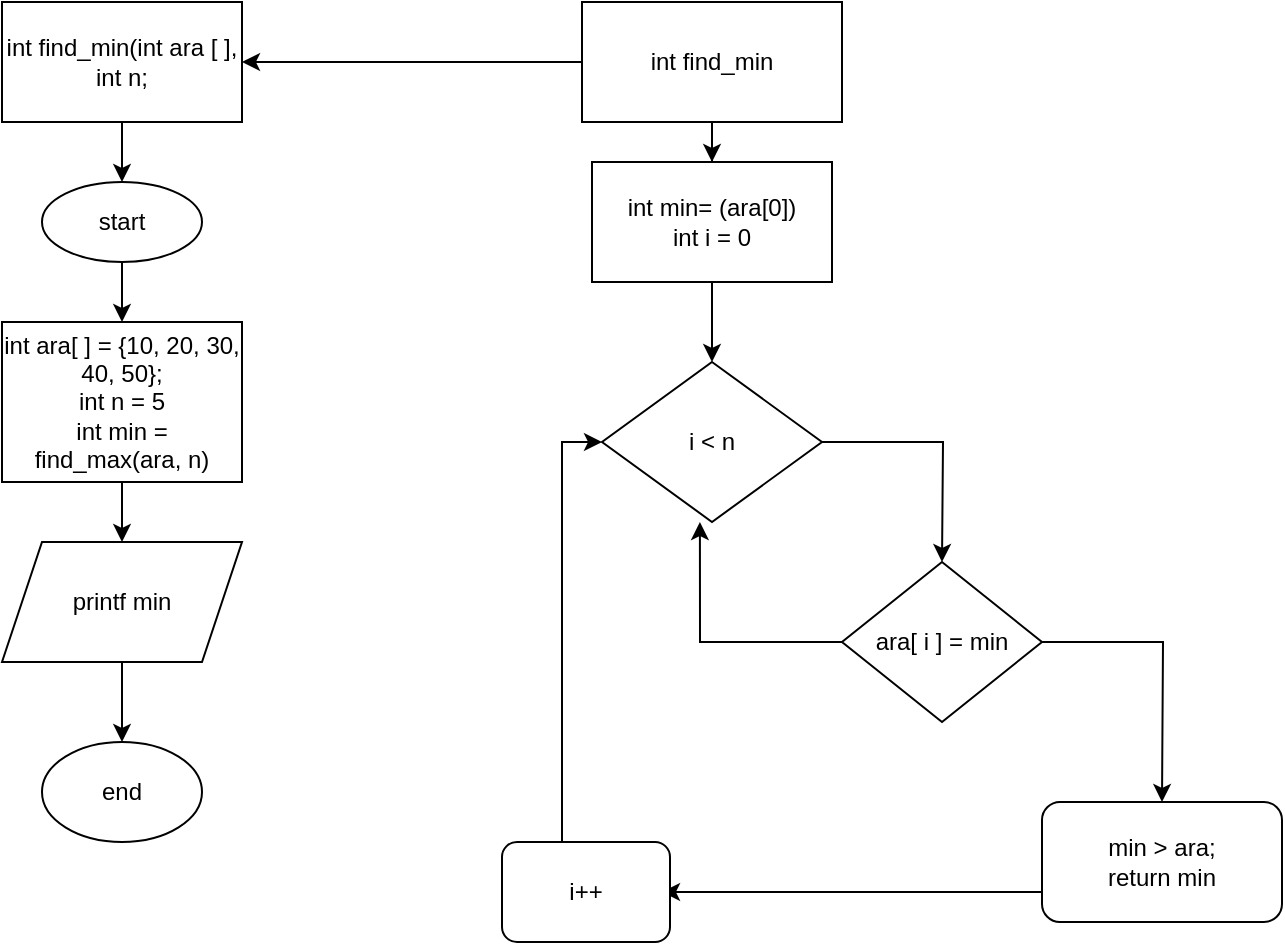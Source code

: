 <mxfile version="20.8.16" type="github">
  <diagram id="C5RBs43oDa-KdzZeNtuy" name="Page-1">
    <mxGraphModel dx="814" dy="1632" grid="1" gridSize="10" guides="1" tooltips="1" connect="1" arrows="1" fold="1" page="1" pageScale="1" pageWidth="827" pageHeight="1169" math="0" shadow="0">
      <root>
        <mxCell id="WIyWlLk6GJQsqaUBKTNV-0" />
        <mxCell id="WIyWlLk6GJQsqaUBKTNV-1" parent="WIyWlLk6GJQsqaUBKTNV-0" />
        <mxCell id="Tnt2tdOCs1esu0Zzdq4X-2" value="" style="edgeStyle=orthogonalEdgeStyle;rounded=0;orthogonalLoop=1;jettySize=auto;html=1;" edge="1" parent="WIyWlLk6GJQsqaUBKTNV-1" source="Tnt2tdOCs1esu0Zzdq4X-0" target="Tnt2tdOCs1esu0Zzdq4X-1">
          <mxGeometry relative="1" as="geometry" />
        </mxCell>
        <mxCell id="Tnt2tdOCs1esu0Zzdq4X-0" value="int find_min(int ara [ ], int n;" style="rounded=0;whiteSpace=wrap;html=1;" vertex="1" parent="WIyWlLk6GJQsqaUBKTNV-1">
          <mxGeometry x="140" y="-230" width="120" height="60" as="geometry" />
        </mxCell>
        <mxCell id="Tnt2tdOCs1esu0Zzdq4X-4" value="" style="edgeStyle=orthogonalEdgeStyle;rounded=0;orthogonalLoop=1;jettySize=auto;html=1;" edge="1" parent="WIyWlLk6GJQsqaUBKTNV-1" source="Tnt2tdOCs1esu0Zzdq4X-1" target="Tnt2tdOCs1esu0Zzdq4X-3">
          <mxGeometry relative="1" as="geometry" />
        </mxCell>
        <mxCell id="Tnt2tdOCs1esu0Zzdq4X-1" value="start" style="ellipse;whiteSpace=wrap;html=1;rounded=0;" vertex="1" parent="WIyWlLk6GJQsqaUBKTNV-1">
          <mxGeometry x="160" y="-140" width="80" height="40" as="geometry" />
        </mxCell>
        <mxCell id="Tnt2tdOCs1esu0Zzdq4X-6" value="" style="edgeStyle=orthogonalEdgeStyle;rounded=0;orthogonalLoop=1;jettySize=auto;html=1;" edge="1" parent="WIyWlLk6GJQsqaUBKTNV-1" source="Tnt2tdOCs1esu0Zzdq4X-3" target="Tnt2tdOCs1esu0Zzdq4X-5">
          <mxGeometry relative="1" as="geometry" />
        </mxCell>
        <mxCell id="Tnt2tdOCs1esu0Zzdq4X-3" value="int ara[ ] = {10, 20, 30, 40, 50};&lt;br&gt;int n = 5&lt;br&gt;int min = find_max(ara, n)" style="whiteSpace=wrap;html=1;rounded=0;" vertex="1" parent="WIyWlLk6GJQsqaUBKTNV-1">
          <mxGeometry x="140" y="-70" width="120" height="80" as="geometry" />
        </mxCell>
        <mxCell id="Tnt2tdOCs1esu0Zzdq4X-14" value="" style="edgeStyle=orthogonalEdgeStyle;rounded=0;orthogonalLoop=1;jettySize=auto;html=1;" edge="1" parent="WIyWlLk6GJQsqaUBKTNV-1" source="Tnt2tdOCs1esu0Zzdq4X-5" target="Tnt2tdOCs1esu0Zzdq4X-13">
          <mxGeometry relative="1" as="geometry" />
        </mxCell>
        <mxCell id="Tnt2tdOCs1esu0Zzdq4X-5" value="printf min" style="shape=parallelogram;perimeter=parallelogramPerimeter;whiteSpace=wrap;html=1;fixedSize=1;rounded=0;" vertex="1" parent="WIyWlLk6GJQsqaUBKTNV-1">
          <mxGeometry x="140" y="40" width="120" height="60" as="geometry" />
        </mxCell>
        <mxCell id="Tnt2tdOCs1esu0Zzdq4X-8" style="edgeStyle=orthogonalEdgeStyle;rounded=0;orthogonalLoop=1;jettySize=auto;html=1;exitX=0;exitY=0.5;exitDx=0;exitDy=0;" edge="1" parent="WIyWlLk6GJQsqaUBKTNV-1" source="Tnt2tdOCs1esu0Zzdq4X-7" target="Tnt2tdOCs1esu0Zzdq4X-0">
          <mxGeometry relative="1" as="geometry" />
        </mxCell>
        <mxCell id="Tnt2tdOCs1esu0Zzdq4X-10" value="" style="edgeStyle=orthogonalEdgeStyle;rounded=0;orthogonalLoop=1;jettySize=auto;html=1;" edge="1" parent="WIyWlLk6GJQsqaUBKTNV-1" source="Tnt2tdOCs1esu0Zzdq4X-7" target="Tnt2tdOCs1esu0Zzdq4X-9">
          <mxGeometry relative="1" as="geometry" />
        </mxCell>
        <mxCell id="Tnt2tdOCs1esu0Zzdq4X-7" value="int find_min" style="rounded=0;whiteSpace=wrap;html=1;" vertex="1" parent="WIyWlLk6GJQsqaUBKTNV-1">
          <mxGeometry x="430" y="-230" width="130" height="60" as="geometry" />
        </mxCell>
        <mxCell id="Tnt2tdOCs1esu0Zzdq4X-12" value="" style="edgeStyle=orthogonalEdgeStyle;rounded=0;orthogonalLoop=1;jettySize=auto;html=1;" edge="1" parent="WIyWlLk6GJQsqaUBKTNV-1" source="Tnt2tdOCs1esu0Zzdq4X-9" target="Tnt2tdOCs1esu0Zzdq4X-11">
          <mxGeometry relative="1" as="geometry" />
        </mxCell>
        <mxCell id="Tnt2tdOCs1esu0Zzdq4X-9" value="int min= (ara[0])&lt;br&gt;int i = 0" style="whiteSpace=wrap;html=1;rounded=0;" vertex="1" parent="WIyWlLk6GJQsqaUBKTNV-1">
          <mxGeometry x="435" y="-150" width="120" height="60" as="geometry" />
        </mxCell>
        <mxCell id="Tnt2tdOCs1esu0Zzdq4X-16" style="edgeStyle=orthogonalEdgeStyle;rounded=0;orthogonalLoop=1;jettySize=auto;html=1;exitX=1;exitY=0.5;exitDx=0;exitDy=0;" edge="1" parent="WIyWlLk6GJQsqaUBKTNV-1" source="Tnt2tdOCs1esu0Zzdq4X-11">
          <mxGeometry relative="1" as="geometry">
            <mxPoint x="610" y="50" as="targetPoint" />
          </mxGeometry>
        </mxCell>
        <mxCell id="Tnt2tdOCs1esu0Zzdq4X-11" value="i &amp;lt; n" style="rhombus;whiteSpace=wrap;html=1;rounded=0;" vertex="1" parent="WIyWlLk6GJQsqaUBKTNV-1">
          <mxGeometry x="440" y="-50" width="110" height="80" as="geometry" />
        </mxCell>
        <mxCell id="Tnt2tdOCs1esu0Zzdq4X-13" value="end" style="ellipse;whiteSpace=wrap;html=1;rounded=0;" vertex="1" parent="WIyWlLk6GJQsqaUBKTNV-1">
          <mxGeometry x="160" y="140" width="80" height="50" as="geometry" />
        </mxCell>
        <mxCell id="Tnt2tdOCs1esu0Zzdq4X-18" style="edgeStyle=orthogonalEdgeStyle;rounded=0;orthogonalLoop=1;jettySize=auto;html=1;exitX=0;exitY=0.5;exitDx=0;exitDy=0;entryX=0.445;entryY=1;entryDx=0;entryDy=0;entryPerimeter=0;" edge="1" parent="WIyWlLk6GJQsqaUBKTNV-1" source="Tnt2tdOCs1esu0Zzdq4X-17" target="Tnt2tdOCs1esu0Zzdq4X-11">
          <mxGeometry relative="1" as="geometry" />
        </mxCell>
        <mxCell id="Tnt2tdOCs1esu0Zzdq4X-19" style="edgeStyle=orthogonalEdgeStyle;rounded=0;orthogonalLoop=1;jettySize=auto;html=1;exitX=1;exitY=0.5;exitDx=0;exitDy=0;" edge="1" parent="WIyWlLk6GJQsqaUBKTNV-1" source="Tnt2tdOCs1esu0Zzdq4X-17">
          <mxGeometry relative="1" as="geometry">
            <mxPoint x="720" y="170" as="targetPoint" />
          </mxGeometry>
        </mxCell>
        <mxCell id="Tnt2tdOCs1esu0Zzdq4X-17" value="ara[ i ] = min" style="rhombus;whiteSpace=wrap;html=1;" vertex="1" parent="WIyWlLk6GJQsqaUBKTNV-1">
          <mxGeometry x="560" y="50" width="100" height="80" as="geometry" />
        </mxCell>
        <mxCell id="Tnt2tdOCs1esu0Zzdq4X-21" style="edgeStyle=orthogonalEdgeStyle;rounded=0;orthogonalLoop=1;jettySize=auto;html=1;exitX=0;exitY=0.75;exitDx=0;exitDy=0;" edge="1" parent="WIyWlLk6GJQsqaUBKTNV-1" source="Tnt2tdOCs1esu0Zzdq4X-20">
          <mxGeometry relative="1" as="geometry">
            <mxPoint x="470" y="215" as="targetPoint" />
          </mxGeometry>
        </mxCell>
        <mxCell id="Tnt2tdOCs1esu0Zzdq4X-20" value="min &amp;gt; ara;&lt;br&gt;return min" style="rounded=1;whiteSpace=wrap;html=1;" vertex="1" parent="WIyWlLk6GJQsqaUBKTNV-1">
          <mxGeometry x="660" y="170" width="120" height="60" as="geometry" />
        </mxCell>
        <mxCell id="Tnt2tdOCs1esu0Zzdq4X-24" style="edgeStyle=orthogonalEdgeStyle;rounded=0;orthogonalLoop=1;jettySize=auto;html=1;exitX=0.5;exitY=0;exitDx=0;exitDy=0;entryX=0;entryY=0.5;entryDx=0;entryDy=0;" edge="1" parent="WIyWlLk6GJQsqaUBKTNV-1" source="Tnt2tdOCs1esu0Zzdq4X-22" target="Tnt2tdOCs1esu0Zzdq4X-11">
          <mxGeometry relative="1" as="geometry">
            <Array as="points">
              <mxPoint x="420" y="190" />
              <mxPoint x="420" y="-10" />
            </Array>
          </mxGeometry>
        </mxCell>
        <mxCell id="Tnt2tdOCs1esu0Zzdq4X-22" value="i++" style="rounded=1;whiteSpace=wrap;html=1;" vertex="1" parent="WIyWlLk6GJQsqaUBKTNV-1">
          <mxGeometry x="390" y="190" width="84" height="50" as="geometry" />
        </mxCell>
      </root>
    </mxGraphModel>
  </diagram>
</mxfile>
